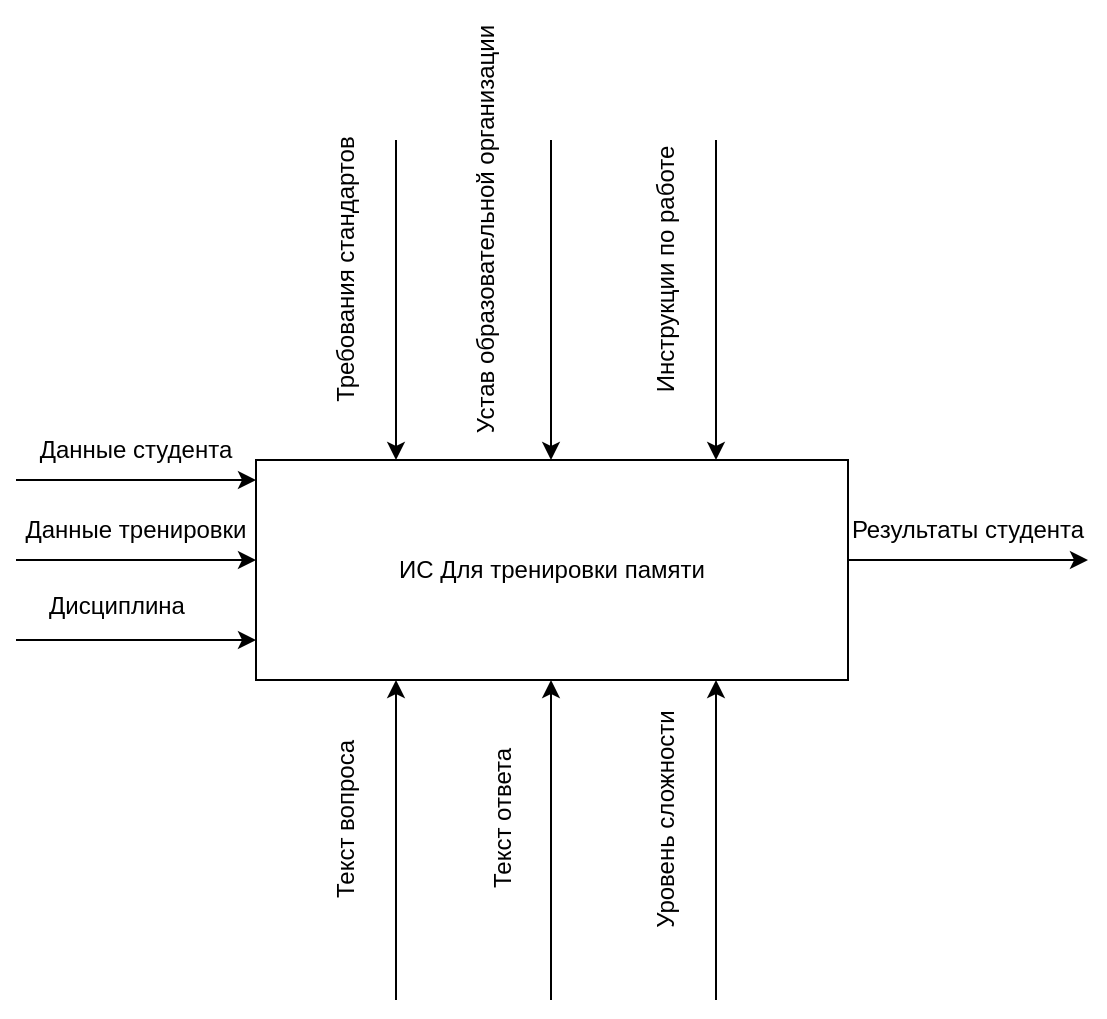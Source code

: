 <mxfile version="28.2.5">
  <diagram name="Страница — 1" id="Iiv0W9JPlSxOTh7uWDRj">
    <mxGraphModel dx="786" dy="683" grid="1" gridSize="10" guides="1" tooltips="1" connect="1" arrows="1" fold="1" page="1" pageScale="1" pageWidth="827" pageHeight="1169" math="0" shadow="0">
      <root>
        <mxCell id="0" />
        <mxCell id="1" parent="0" />
        <mxCell id="Z9cDC0IIyNsuXC5xZTWu-1" value="ИС Для тренировки памяти" style="rounded=0;whiteSpace=wrap;html=1;" vertex="1" parent="1">
          <mxGeometry x="290" y="390" width="296" height="110" as="geometry" />
        </mxCell>
        <mxCell id="Z9cDC0IIyNsuXC5xZTWu-2" value="" style="endArrow=classic;html=1;rounded=0;" edge="1" parent="1">
          <mxGeometry width="50" height="50" relative="1" as="geometry">
            <mxPoint x="170" y="440" as="sourcePoint" />
            <mxPoint x="290" y="440" as="targetPoint" />
          </mxGeometry>
        </mxCell>
        <mxCell id="Z9cDC0IIyNsuXC5xZTWu-3" value="" style="endArrow=classic;html=1;rounded=0;" edge="1" parent="1">
          <mxGeometry width="50" height="50" relative="1" as="geometry">
            <mxPoint x="170" y="480" as="sourcePoint" />
            <mxPoint x="290" y="480" as="targetPoint" />
          </mxGeometry>
        </mxCell>
        <mxCell id="Z9cDC0IIyNsuXC5xZTWu-4" value="" style="endArrow=classic;html=1;rounded=0;" edge="1" parent="1">
          <mxGeometry width="50" height="50" relative="1" as="geometry">
            <mxPoint x="170" y="400" as="sourcePoint" />
            <mxPoint x="290" y="400" as="targetPoint" />
          </mxGeometry>
        </mxCell>
        <mxCell id="Z9cDC0IIyNsuXC5xZTWu-5" value="" style="endArrow=classic;html=1;rounded=0;" edge="1" parent="1">
          <mxGeometry width="50" height="50" relative="1" as="geometry">
            <mxPoint x="586" y="440" as="sourcePoint" />
            <mxPoint x="706" y="440" as="targetPoint" />
          </mxGeometry>
        </mxCell>
        <mxCell id="Z9cDC0IIyNsuXC5xZTWu-6" value="" style="endArrow=classic;html=1;rounded=0;" edge="1" parent="1">
          <mxGeometry width="50" height="50" relative="1" as="geometry">
            <mxPoint x="360" y="230" as="sourcePoint" />
            <mxPoint x="360" y="390" as="targetPoint" />
          </mxGeometry>
        </mxCell>
        <mxCell id="Z9cDC0IIyNsuXC5xZTWu-7" value="" style="endArrow=classic;html=1;rounded=0;" edge="1" parent="1">
          <mxGeometry width="50" height="50" relative="1" as="geometry">
            <mxPoint x="437.5" y="230" as="sourcePoint" />
            <mxPoint x="437.5" y="390" as="targetPoint" />
          </mxGeometry>
        </mxCell>
        <mxCell id="Z9cDC0IIyNsuXC5xZTWu-8" value="" style="endArrow=classic;html=1;rounded=0;" edge="1" parent="1">
          <mxGeometry width="50" height="50" relative="1" as="geometry">
            <mxPoint x="520" y="230" as="sourcePoint" />
            <mxPoint x="520" y="390" as="targetPoint" />
          </mxGeometry>
        </mxCell>
        <mxCell id="Z9cDC0IIyNsuXC5xZTWu-9" value="" style="endArrow=classic;html=1;rounded=0;" edge="1" parent="1">
          <mxGeometry width="50" height="50" relative="1" as="geometry">
            <mxPoint x="360" y="660" as="sourcePoint" />
            <mxPoint x="360" y="500" as="targetPoint" />
          </mxGeometry>
        </mxCell>
        <mxCell id="Z9cDC0IIyNsuXC5xZTWu-10" value="" style="endArrow=classic;html=1;rounded=0;" edge="1" parent="1">
          <mxGeometry width="50" height="50" relative="1" as="geometry">
            <mxPoint x="437.5" y="660" as="sourcePoint" />
            <mxPoint x="437.5" y="500" as="targetPoint" />
          </mxGeometry>
        </mxCell>
        <mxCell id="Z9cDC0IIyNsuXC5xZTWu-11" value="" style="endArrow=classic;html=1;rounded=0;" edge="1" parent="1">
          <mxGeometry width="50" height="50" relative="1" as="geometry">
            <mxPoint x="520" y="660" as="sourcePoint" />
            <mxPoint x="520" y="500" as="targetPoint" />
          </mxGeometry>
        </mxCell>
        <mxCell id="Z9cDC0IIyNsuXC5xZTWu-12" value="Данные студента" style="text;html=1;align=center;verticalAlign=middle;whiteSpace=wrap;rounded=0;" vertex="1" parent="1">
          <mxGeometry x="170" y="370" width="120" height="30" as="geometry" />
        </mxCell>
        <mxCell id="Z9cDC0IIyNsuXC5xZTWu-13" value="Данные тренировки" style="text;html=1;align=center;verticalAlign=middle;whiteSpace=wrap;rounded=0;" vertex="1" parent="1">
          <mxGeometry x="170" y="410" width="120" height="30" as="geometry" />
        </mxCell>
        <mxCell id="Z9cDC0IIyNsuXC5xZTWu-14" value="Дисциплина" style="text;html=1;align=center;verticalAlign=middle;resizable=0;points=[];autosize=1;strokeColor=none;fillColor=none;" vertex="1" parent="1">
          <mxGeometry x="175" y="448" width="90" height="30" as="geometry" />
        </mxCell>
        <mxCell id="Z9cDC0IIyNsuXC5xZTWu-15" value="Текст вопроса" style="text;html=1;align=center;verticalAlign=middle;resizable=0;points=[];autosize=1;strokeColor=none;fillColor=none;rotation=-90;" vertex="1" parent="1">
          <mxGeometry x="285" y="555" width="100" height="30" as="geometry" />
        </mxCell>
        <mxCell id="Z9cDC0IIyNsuXC5xZTWu-16" value="Текст ответа" style="text;html=1;align=center;verticalAlign=middle;resizable=0;points=[];autosize=1;strokeColor=none;fillColor=none;rotation=-90;" vertex="1" parent="1">
          <mxGeometry x="368.5" y="555" width="90" height="30" as="geometry" />
        </mxCell>
        <mxCell id="Z9cDC0IIyNsuXC5xZTWu-17" value="Уровень сложности" style="text;html=1;align=center;verticalAlign=middle;resizable=0;points=[];autosize=1;strokeColor=none;fillColor=none;rotation=-90;" vertex="1" parent="1">
          <mxGeometry x="430" y="555" width="130" height="30" as="geometry" />
        </mxCell>
        <mxCell id="Z9cDC0IIyNsuXC5xZTWu-18" value="Требования стандартов" style="text;html=1;align=center;verticalAlign=middle;resizable=0;points=[];autosize=1;strokeColor=none;fillColor=none;rotation=-90;" vertex="1" parent="1">
          <mxGeometry x="255" y="280" width="160" height="30" as="geometry" />
        </mxCell>
        <mxCell id="Z9cDC0IIyNsuXC5xZTWu-19" value="Устав образовательной организации" style="text;html=1;align=center;verticalAlign=middle;resizable=0;points=[];autosize=1;strokeColor=none;fillColor=none;rotation=-90;" vertex="1" parent="1">
          <mxGeometry x="290" y="260" width="230" height="30" as="geometry" />
        </mxCell>
        <mxCell id="Z9cDC0IIyNsuXC5xZTWu-20" value="Инструкции по работе" style="text;html=1;align=center;verticalAlign=middle;resizable=0;points=[];autosize=1;strokeColor=none;fillColor=none;rotation=-90;" vertex="1" parent="1">
          <mxGeometry x="420" y="280" width="150" height="30" as="geometry" />
        </mxCell>
        <mxCell id="Z9cDC0IIyNsuXC5xZTWu-21" value="Результаты студента" style="text;html=1;align=center;verticalAlign=middle;whiteSpace=wrap;rounded=0;" vertex="1" parent="1">
          <mxGeometry x="586" y="410" width="120" height="30" as="geometry" />
        </mxCell>
      </root>
    </mxGraphModel>
  </diagram>
</mxfile>
